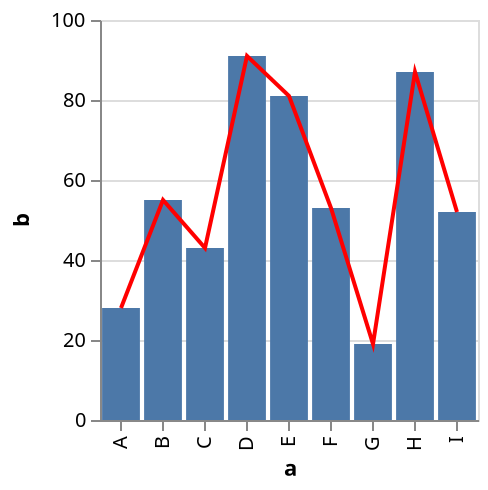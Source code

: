 {
  "$schema": "https://vega.github.io/schema/vega/v3.json",
  "autosize": "pad",
  "padding": 5,
  "height": 200,
  "style": "cell",
  "data": [
    {
      "name": "source_0",
      "values": [
        {"a": "A", "b": 28},
        {"a": "B", "b": 55},
        {"a": "C", "b": 43},
        {"a": "D", "b": 91},
        {"a": "E", "b": 81},
        {"a": "F", "b": 53},
        {"a": "G", "b": 19},
        {"a": "H", "b": 87},
        {"a": "I", "b": 52}
      ]
    },
    {
      "name": "data_1",
      "source": "source_0",
      "transform": [
        {"type": "formula", "expr": "toNumber(datum[\"b\"])", "as": "b"},
        {
          "type": "filter",
          "expr": "datum[\"b\"] !== null && !isNaN(datum[\"b\"])"
        }
      ]
    },
    {
      "name": "data_2",
      "source": "source_0",
      "transform": [
        {"type": "formula", "expr": "toNumber(datum[\"b\"])", "as": "b"}
      ]
    }
  ],
  "signals": [
    {"name": "x_step", "value": 21},
    {
      "name": "width",
      "update": "bandspace(domain('x').length, 0.1, 0.05) * x_step"
    }
  ],
  "marks": [
    {
      "name": "layer_0_marks",
      "type": "rect",
      "style": ["bar"],
      "from": {"data": "data_1"},
      "encode": {
        "update": {
          "fill": {"value": "#4c78a8"},
          "x": {"scale": "x", "field": "a"},
          "width": {"scale": "x", "band": true},
          "y": {"scale": "y", "field": "b"},
          "y2": {"scale": "y", "value": 0}
        }
      }
    },
    {
      "name": "layer_1_marks",
      "type": "line",
      "style": ["line"],
      "sort": {"field": "datum[\"a\"]", "order": "descending"},
      "from": {"data": "data_2"},
      "encode": {
        "update": {
          "stroke": {"value": "red"},
          "x": {"scale": "x", "field": "a", "band": 0.5},
          "y": {"scale": "y", "field": "b"},
          "defined": {"signal": "datum[\"b\"] !== null && !isNaN(datum[\"b\"])"}
        }
      }
    }
  ],
  "scales": [
    {
      "name": "x",
      "type": "band",
      "domain": {
        "fields": [
          {"data": "data_1", "field": "a"},
          {"data": "data_2", "field": "a"}
        ],
        "sort": true
      },
      "range": {"step": {"signal": "x_step"}},
      "paddingInner": 0.1,
      "paddingOuter": 0.05
    },
    {
      "name": "y",
      "type": "linear",
      "domain": {
        "fields": [
          {"data": "data_1", "field": "b"},
          {"data": "data_2", "field": "b"}
        ]
      },
      "range": [{"signal": "height"}, 0],
      "nice": true,
      "zero": true
    }
  ],
  "axes": [
    {
      "scale": "x",
      "orient": "bottom",
      "grid": false,
      "title": "a",
      "labelBaseline": "middle",
      "labelAngle": 270,
      "labelAlign": "right",
      "labelOverlap": true,
      "zindex": 1
    },
    {
      "scale": "y",
      "orient": "left",
      "grid": false,
      "title": "b",
      "labelOverlap": true,
      "tickCount": {"signal": "ceil(height/40)"},
      "zindex": 1
    },
    {
      "scale": "y",
      "orient": "left",
      "grid": true,
      "tickCount": {"signal": "ceil(height/40)"},
      "gridScale": "x",
      "domain": false,
      "labels": false,
      "maxExtent": 0,
      "minExtent": 0,
      "ticks": false,
      "zindex": 0
    }
  ],
  "config": {"axisY": {"minExtent": 30}}
}
